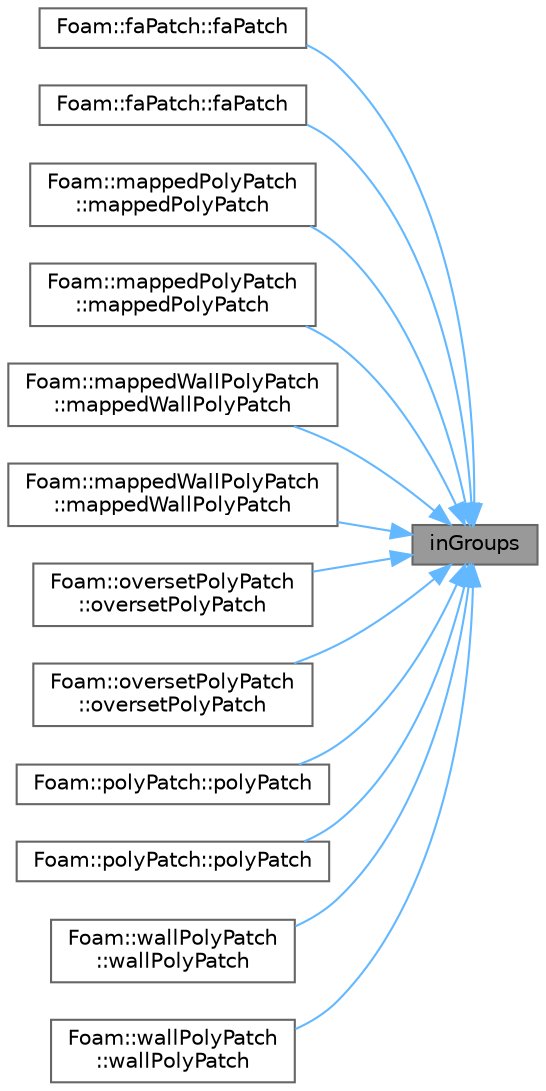 digraph "inGroups"
{
 // LATEX_PDF_SIZE
  bgcolor="transparent";
  edge [fontname=Helvetica,fontsize=10,labelfontname=Helvetica,labelfontsize=10];
  node [fontname=Helvetica,fontsize=10,shape=box,height=0.2,width=0.4];
  rankdir="RL";
  Node1 [id="Node000001",label="inGroups",height=0.2,width=0.4,color="gray40", fillcolor="grey60", style="filled", fontcolor="black",tooltip=" "];
  Node1 -> Node2 [id="edge1_Node000001_Node000002",dir="back",color="steelblue1",style="solid",tooltip=" "];
  Node2 [id="Node000002",label="Foam::faPatch::faPatch",height=0.2,width=0.4,color="grey40", fillcolor="white", style="filled",URL="$classFoam_1_1faPatch.html#a7bb1cdc011dbb3c6a49ccd03888726fd",tooltip=" "];
  Node1 -> Node3 [id="edge2_Node000001_Node000003",dir="back",color="steelblue1",style="solid",tooltip=" "];
  Node3 [id="Node000003",label="Foam::faPatch::faPatch",height=0.2,width=0.4,color="grey40", fillcolor="white", style="filled",URL="$classFoam_1_1faPatch.html#a4c0e16911b09dd141172a4ab7ea68bd9",tooltip=" "];
  Node1 -> Node4 [id="edge3_Node000001_Node000004",dir="back",color="steelblue1",style="solid",tooltip=" "];
  Node4 [id="Node000004",label="Foam::mappedPolyPatch\l::mappedPolyPatch",height=0.2,width=0.4,color="grey40", fillcolor="white", style="filled",URL="$classFoam_1_1mappedPolyPatch.html#ac2f0322f59bceee40340a1a75bd0a23f",tooltip=" "];
  Node1 -> Node5 [id="edge4_Node000001_Node000005",dir="back",color="steelblue1",style="solid",tooltip=" "];
  Node5 [id="Node000005",label="Foam::mappedPolyPatch\l::mappedPolyPatch",height=0.2,width=0.4,color="grey40", fillcolor="white", style="filled",URL="$classFoam_1_1mappedPolyPatch.html#a3204b30aa6f9ab05950a8dc142b4a6a3",tooltip=" "];
  Node1 -> Node6 [id="edge5_Node000001_Node000006",dir="back",color="steelblue1",style="solid",tooltip=" "];
  Node6 [id="Node000006",label="Foam::mappedWallPolyPatch\l::mappedWallPolyPatch",height=0.2,width=0.4,color="grey40", fillcolor="white", style="filled",URL="$classFoam_1_1mappedWallPolyPatch.html#a6f8e7733b62e79be27e9b737612db72c",tooltip=" "];
  Node1 -> Node7 [id="edge6_Node000001_Node000007",dir="back",color="steelblue1",style="solid",tooltip=" "];
  Node7 [id="Node000007",label="Foam::mappedWallPolyPatch\l::mappedWallPolyPatch",height=0.2,width=0.4,color="grey40", fillcolor="white", style="filled",URL="$classFoam_1_1mappedWallPolyPatch.html#a20e10077df2d0f7e051a8092daa5cf32",tooltip=" "];
  Node1 -> Node8 [id="edge7_Node000001_Node000008",dir="back",color="steelblue1",style="solid",tooltip=" "];
  Node8 [id="Node000008",label="Foam::oversetPolyPatch\l::oversetPolyPatch",height=0.2,width=0.4,color="grey40", fillcolor="white", style="filled",URL="$classFoam_1_1oversetPolyPatch.html#ac5ad00f674e8a473832267db9d2eaa79",tooltip=" "];
  Node1 -> Node9 [id="edge8_Node000001_Node000009",dir="back",color="steelblue1",style="solid",tooltip=" "];
  Node9 [id="Node000009",label="Foam::oversetPolyPatch\l::oversetPolyPatch",height=0.2,width=0.4,color="grey40", fillcolor="white", style="filled",URL="$classFoam_1_1oversetPolyPatch.html#a3b0b626a2e25a3c707a0f8b9f76ba224",tooltip=" "];
  Node1 -> Node10 [id="edge9_Node000001_Node000010",dir="back",color="steelblue1",style="solid",tooltip=" "];
  Node10 [id="Node000010",label="Foam::polyPatch::polyPatch",height=0.2,width=0.4,color="grey40", fillcolor="white", style="filled",URL="$classFoam_1_1polyPatch.html#a7e0c982284ee1cb2e7415a2b180b3da2",tooltip=" "];
  Node1 -> Node11 [id="edge10_Node000001_Node000011",dir="back",color="steelblue1",style="solid",tooltip=" "];
  Node11 [id="Node000011",label="Foam::polyPatch::polyPatch",height=0.2,width=0.4,color="grey40", fillcolor="white", style="filled",URL="$classFoam_1_1polyPatch.html#aaf78d4262a50cf7e71f170b6594e0c7a",tooltip=" "];
  Node1 -> Node12 [id="edge11_Node000001_Node000012",dir="back",color="steelblue1",style="solid",tooltip=" "];
  Node12 [id="Node000012",label="Foam::wallPolyPatch\l::wallPolyPatch",height=0.2,width=0.4,color="grey40", fillcolor="white", style="filled",URL="$classFoam_1_1wallPolyPatch.html#a9c17ad2f6d145faea52415a743422a9f",tooltip=" "];
  Node1 -> Node13 [id="edge12_Node000001_Node000013",dir="back",color="steelblue1",style="solid",tooltip=" "];
  Node13 [id="Node000013",label="Foam::wallPolyPatch\l::wallPolyPatch",height=0.2,width=0.4,color="grey40", fillcolor="white", style="filled",URL="$classFoam_1_1wallPolyPatch.html#a75df3a2d4a3b41fbbf98b1757ab947eb",tooltip=" "];
}
